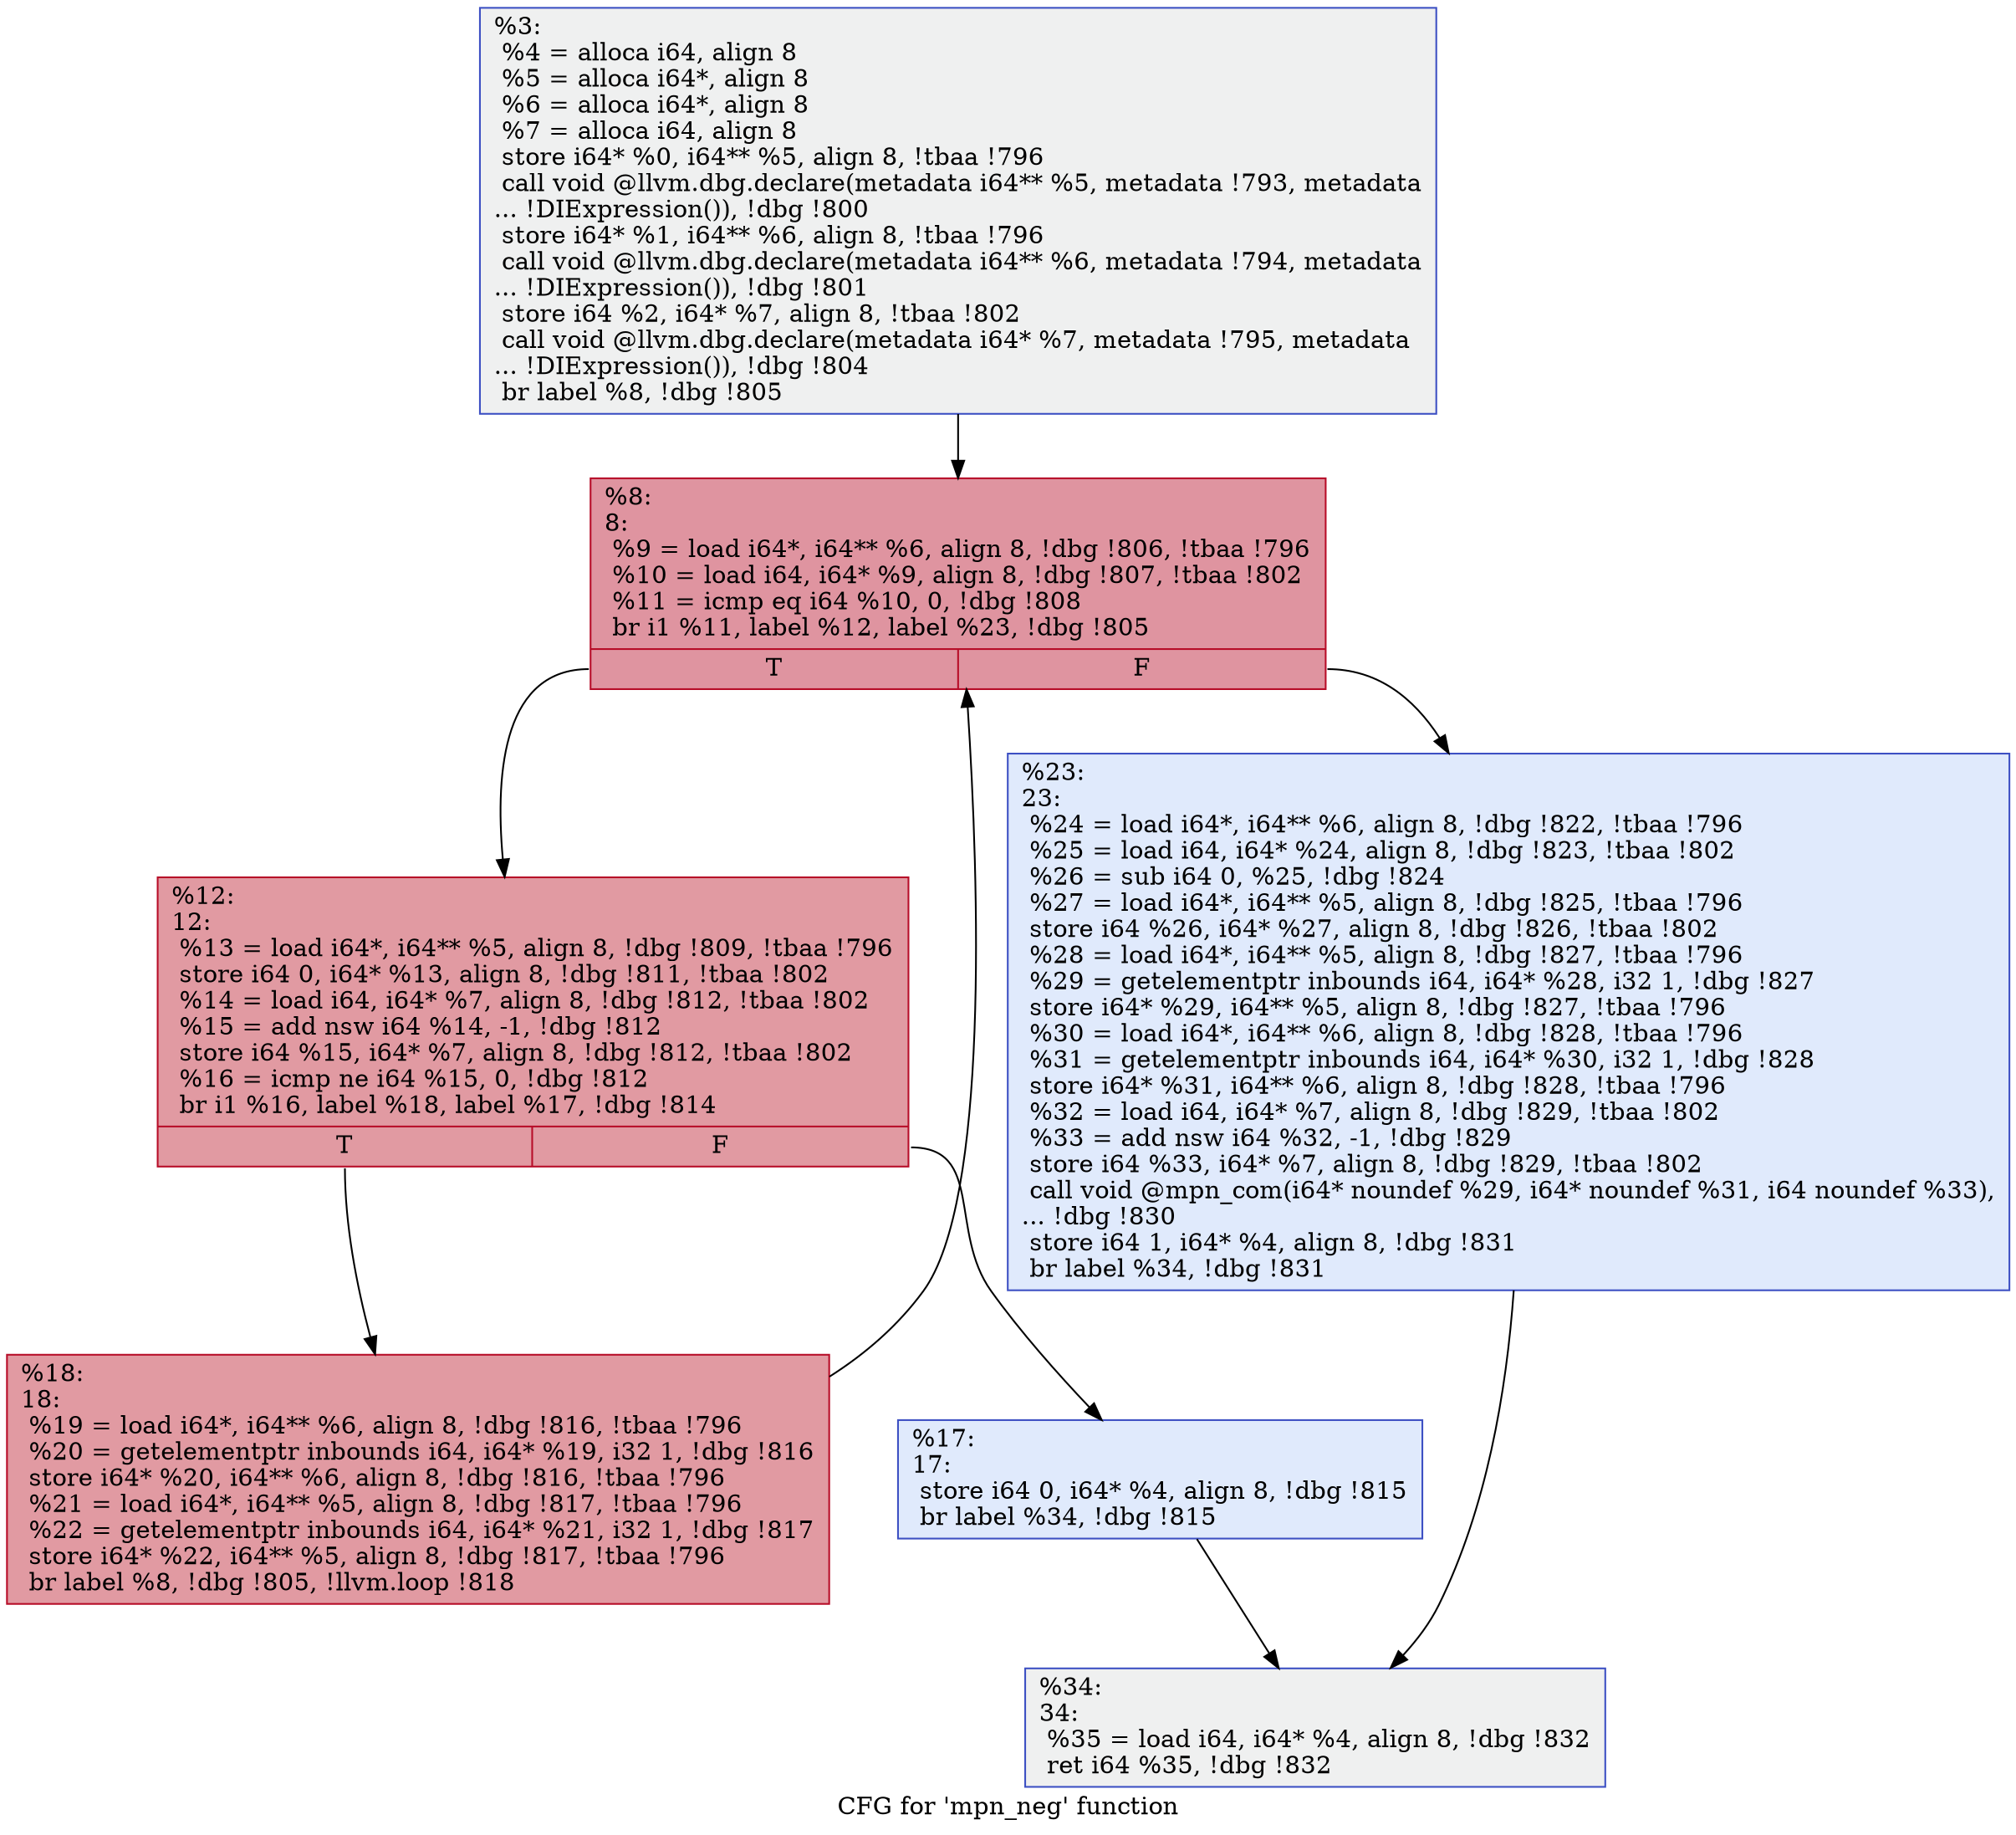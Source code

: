 digraph "CFG for 'mpn_neg' function" {
	label="CFG for 'mpn_neg' function";

	Node0x25d0f20 [shape=record,color="#3d50c3ff", style=filled, fillcolor="#dbdcde70",label="{%3:\l  %4 = alloca i64, align 8\l  %5 = alloca i64*, align 8\l  %6 = alloca i64*, align 8\l  %7 = alloca i64, align 8\l  store i64* %0, i64** %5, align 8, !tbaa !796\l  call void @llvm.dbg.declare(metadata i64** %5, metadata !793, metadata\l... !DIExpression()), !dbg !800\l  store i64* %1, i64** %6, align 8, !tbaa !796\l  call void @llvm.dbg.declare(metadata i64** %6, metadata !794, metadata\l... !DIExpression()), !dbg !801\l  store i64 %2, i64* %7, align 8, !tbaa !802\l  call void @llvm.dbg.declare(metadata i64* %7, metadata !795, metadata\l... !DIExpression()), !dbg !804\l  br label %8, !dbg !805\l}"];
	Node0x25d0f20 -> Node0x25d0fb0;
	Node0x25d0fb0 [shape=record,color="#b70d28ff", style=filled, fillcolor="#b70d2870",label="{%8:\l8:                                                \l  %9 = load i64*, i64** %6, align 8, !dbg !806, !tbaa !796\l  %10 = load i64, i64* %9, align 8, !dbg !807, !tbaa !802\l  %11 = icmp eq i64 %10, 0, !dbg !808\l  br i1 %11, label %12, label %23, !dbg !805\l|{<s0>T|<s1>F}}"];
	Node0x25d0fb0:s0 -> Node0x25d1000;
	Node0x25d0fb0:s1 -> Node0x25d10f0;
	Node0x25d1000 [shape=record,color="#b70d28ff", style=filled, fillcolor="#bb1b2c70",label="{%12:\l12:                                               \l  %13 = load i64*, i64** %5, align 8, !dbg !809, !tbaa !796\l  store i64 0, i64* %13, align 8, !dbg !811, !tbaa !802\l  %14 = load i64, i64* %7, align 8, !dbg !812, !tbaa !802\l  %15 = add nsw i64 %14, -1, !dbg !812\l  store i64 %15, i64* %7, align 8, !dbg !812, !tbaa !802\l  %16 = icmp ne i64 %15, 0, !dbg !812\l  br i1 %16, label %18, label %17, !dbg !814\l|{<s0>T|<s1>F}}"];
	Node0x25d1000:s0 -> Node0x25d10a0;
	Node0x25d1000:s1 -> Node0x25d1050;
	Node0x25d1050 [shape=record,color="#3d50c3ff", style=filled, fillcolor="#b9d0f970",label="{%17:\l17:                                               \l  store i64 0, i64* %4, align 8, !dbg !815\l  br label %34, !dbg !815\l}"];
	Node0x25d1050 -> Node0x25d1140;
	Node0x25d10a0 [shape=record,color="#b70d28ff", style=filled, fillcolor="#bb1b2c70",label="{%18:\l18:                                               \l  %19 = load i64*, i64** %6, align 8, !dbg !816, !tbaa !796\l  %20 = getelementptr inbounds i64, i64* %19, i32 1, !dbg !816\l  store i64* %20, i64** %6, align 8, !dbg !816, !tbaa !796\l  %21 = load i64*, i64** %5, align 8, !dbg !817, !tbaa !796\l  %22 = getelementptr inbounds i64, i64* %21, i32 1, !dbg !817\l  store i64* %22, i64** %5, align 8, !dbg !817, !tbaa !796\l  br label %8, !dbg !805, !llvm.loop !818\l}"];
	Node0x25d10a0 -> Node0x25d0fb0;
	Node0x25d10f0 [shape=record,color="#3d50c3ff", style=filled, fillcolor="#b9d0f970",label="{%23:\l23:                                               \l  %24 = load i64*, i64** %6, align 8, !dbg !822, !tbaa !796\l  %25 = load i64, i64* %24, align 8, !dbg !823, !tbaa !802\l  %26 = sub i64 0, %25, !dbg !824\l  %27 = load i64*, i64** %5, align 8, !dbg !825, !tbaa !796\l  store i64 %26, i64* %27, align 8, !dbg !826, !tbaa !802\l  %28 = load i64*, i64** %5, align 8, !dbg !827, !tbaa !796\l  %29 = getelementptr inbounds i64, i64* %28, i32 1, !dbg !827\l  store i64* %29, i64** %5, align 8, !dbg !827, !tbaa !796\l  %30 = load i64*, i64** %6, align 8, !dbg !828, !tbaa !796\l  %31 = getelementptr inbounds i64, i64* %30, i32 1, !dbg !828\l  store i64* %31, i64** %6, align 8, !dbg !828, !tbaa !796\l  %32 = load i64, i64* %7, align 8, !dbg !829, !tbaa !802\l  %33 = add nsw i64 %32, -1, !dbg !829\l  store i64 %33, i64* %7, align 8, !dbg !829, !tbaa !802\l  call void @mpn_com(i64* noundef %29, i64* noundef %31, i64 noundef %33),\l... !dbg !830\l  store i64 1, i64* %4, align 8, !dbg !831\l  br label %34, !dbg !831\l}"];
	Node0x25d10f0 -> Node0x25d1140;
	Node0x25d1140 [shape=record,color="#3d50c3ff", style=filled, fillcolor="#dbdcde70",label="{%34:\l34:                                               \l  %35 = load i64, i64* %4, align 8, !dbg !832\l  ret i64 %35, !dbg !832\l}"];
}
